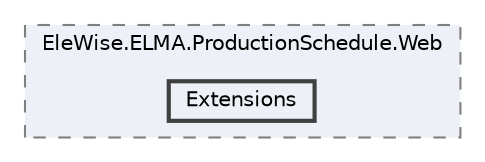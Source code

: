digraph "Web/Modules/EleWise.ELMA.ProductionSchedule.Web/Extensions"
{
 // LATEX_PDF_SIZE
  bgcolor="transparent";
  edge [fontname=Helvetica,fontsize=10,labelfontname=Helvetica,labelfontsize=10];
  node [fontname=Helvetica,fontsize=10,shape=box,height=0.2,width=0.4];
  compound=true
  subgraph clusterdir_f7f76ec159dee12907a94fb317b6ac6c {
    graph [ bgcolor="#edf0f7", pencolor="grey50", label="EleWise.ELMA.ProductionSchedule.Web", fontname=Helvetica,fontsize=10 style="filled,dashed", URL="dir_f7f76ec159dee12907a94fb317b6ac6c.html",tooltip=""]
  dir_a980c623d788f873932053a2ba4fa76e [label="Extensions", fillcolor="#edf0f7", color="grey25", style="filled,bold", URL="dir_a980c623d788f873932053a2ba4fa76e.html",tooltip=""];
  }
}
